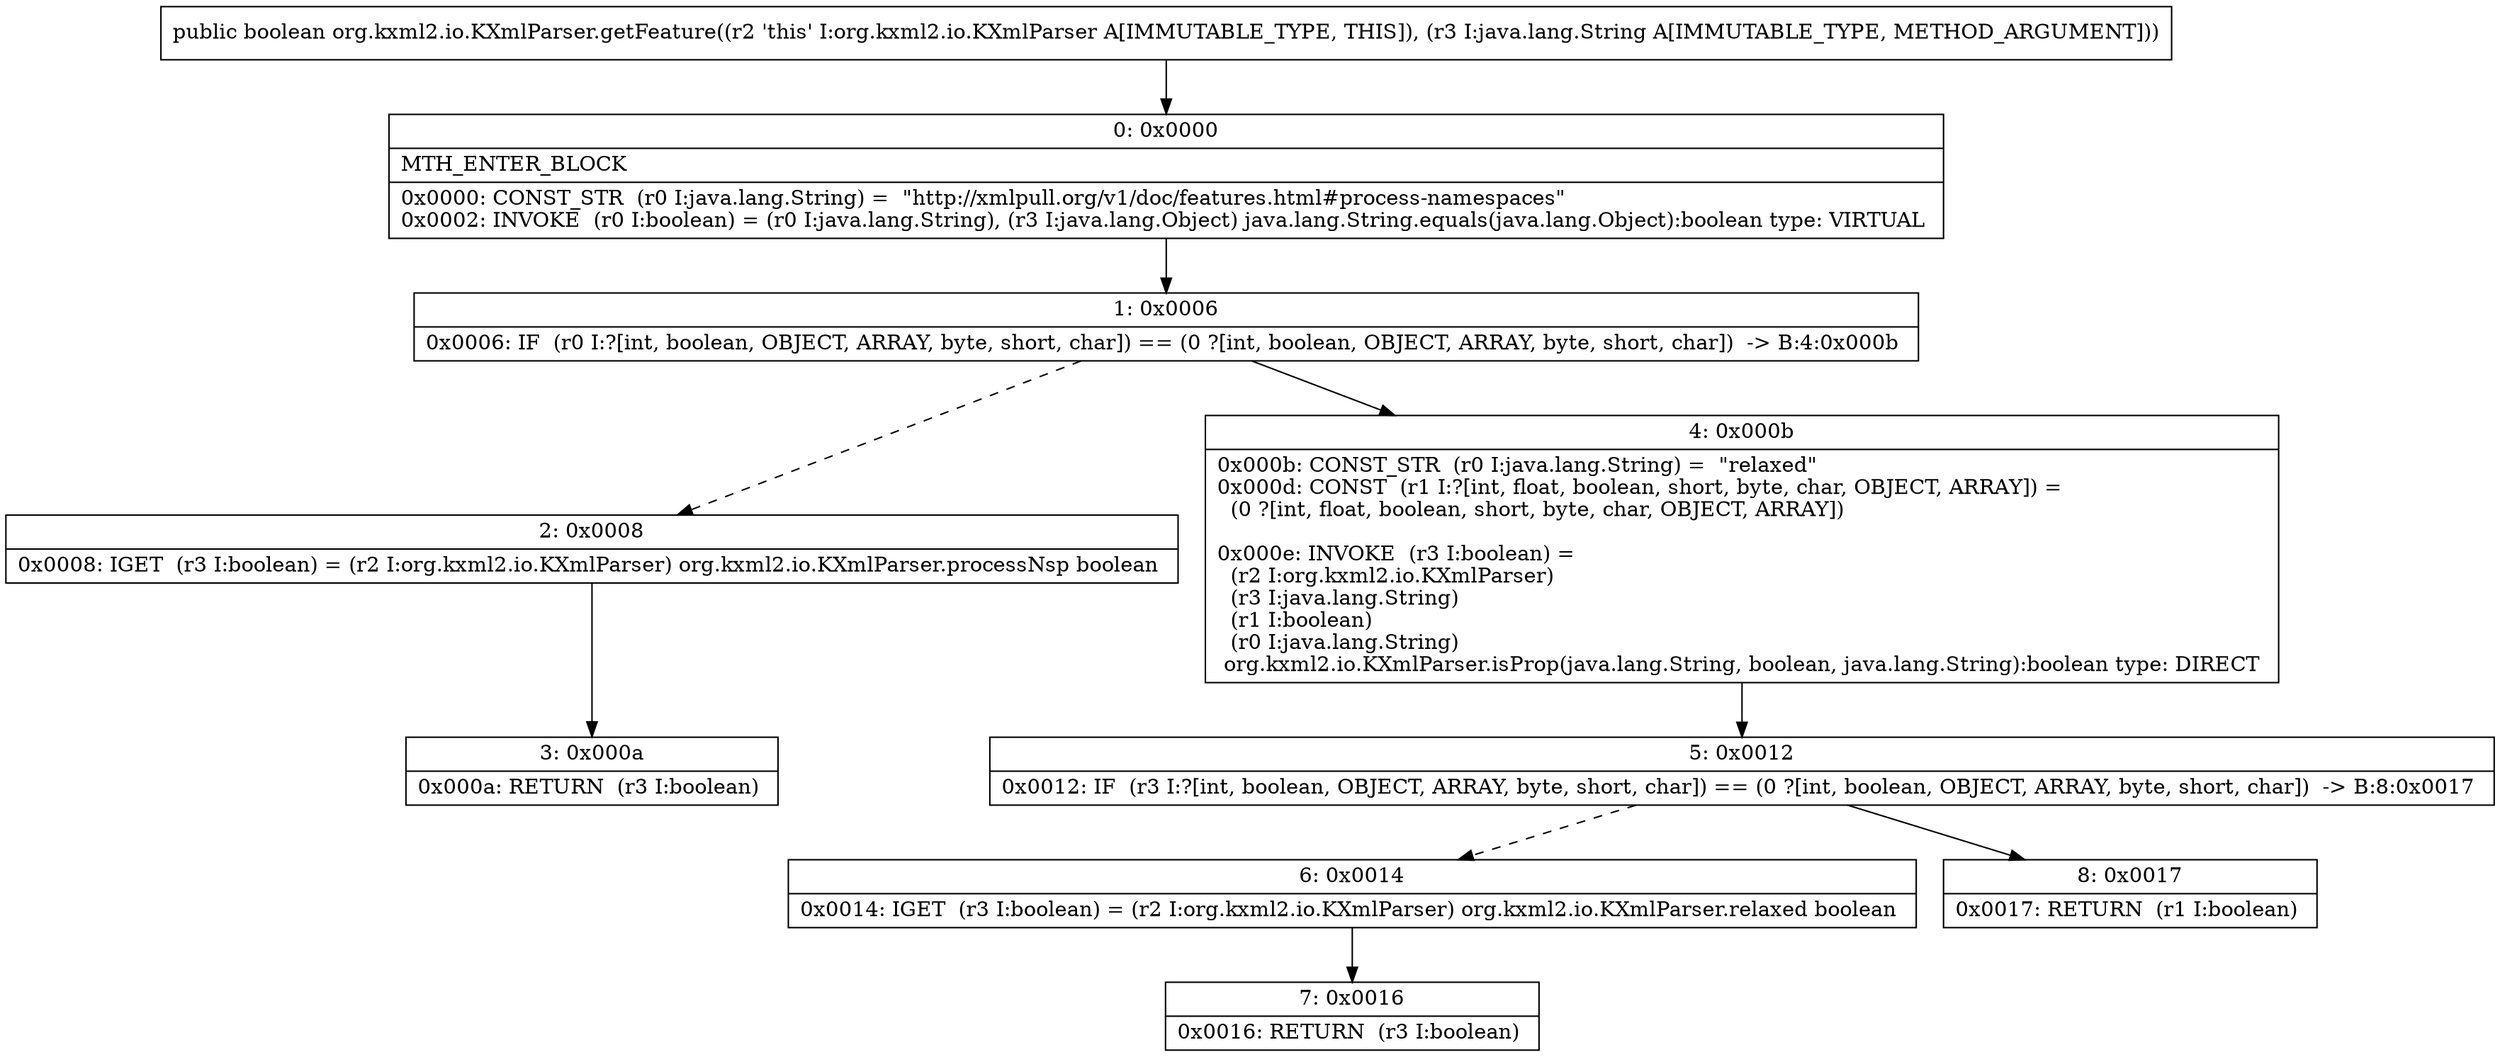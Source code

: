 digraph "CFG fororg.kxml2.io.KXmlParser.getFeature(Ljava\/lang\/String;)Z" {
Node_0 [shape=record,label="{0\:\ 0x0000|MTH_ENTER_BLOCK\l|0x0000: CONST_STR  (r0 I:java.lang.String) =  \"http:\/\/xmlpull.org\/v1\/doc\/features.html#process\-namespaces\" \l0x0002: INVOKE  (r0 I:boolean) = (r0 I:java.lang.String), (r3 I:java.lang.Object) java.lang.String.equals(java.lang.Object):boolean type: VIRTUAL \l}"];
Node_1 [shape=record,label="{1\:\ 0x0006|0x0006: IF  (r0 I:?[int, boolean, OBJECT, ARRAY, byte, short, char]) == (0 ?[int, boolean, OBJECT, ARRAY, byte, short, char])  \-\> B:4:0x000b \l}"];
Node_2 [shape=record,label="{2\:\ 0x0008|0x0008: IGET  (r3 I:boolean) = (r2 I:org.kxml2.io.KXmlParser) org.kxml2.io.KXmlParser.processNsp boolean \l}"];
Node_3 [shape=record,label="{3\:\ 0x000a|0x000a: RETURN  (r3 I:boolean) \l}"];
Node_4 [shape=record,label="{4\:\ 0x000b|0x000b: CONST_STR  (r0 I:java.lang.String) =  \"relaxed\" \l0x000d: CONST  (r1 I:?[int, float, boolean, short, byte, char, OBJECT, ARRAY]) = \l  (0 ?[int, float, boolean, short, byte, char, OBJECT, ARRAY])\l \l0x000e: INVOKE  (r3 I:boolean) = \l  (r2 I:org.kxml2.io.KXmlParser)\l  (r3 I:java.lang.String)\l  (r1 I:boolean)\l  (r0 I:java.lang.String)\l org.kxml2.io.KXmlParser.isProp(java.lang.String, boolean, java.lang.String):boolean type: DIRECT \l}"];
Node_5 [shape=record,label="{5\:\ 0x0012|0x0012: IF  (r3 I:?[int, boolean, OBJECT, ARRAY, byte, short, char]) == (0 ?[int, boolean, OBJECT, ARRAY, byte, short, char])  \-\> B:8:0x0017 \l}"];
Node_6 [shape=record,label="{6\:\ 0x0014|0x0014: IGET  (r3 I:boolean) = (r2 I:org.kxml2.io.KXmlParser) org.kxml2.io.KXmlParser.relaxed boolean \l}"];
Node_7 [shape=record,label="{7\:\ 0x0016|0x0016: RETURN  (r3 I:boolean) \l}"];
Node_8 [shape=record,label="{8\:\ 0x0017|0x0017: RETURN  (r1 I:boolean) \l}"];
MethodNode[shape=record,label="{public boolean org.kxml2.io.KXmlParser.getFeature((r2 'this' I:org.kxml2.io.KXmlParser A[IMMUTABLE_TYPE, THIS]), (r3 I:java.lang.String A[IMMUTABLE_TYPE, METHOD_ARGUMENT])) }"];
MethodNode -> Node_0;
Node_0 -> Node_1;
Node_1 -> Node_2[style=dashed];
Node_1 -> Node_4;
Node_2 -> Node_3;
Node_4 -> Node_5;
Node_5 -> Node_6[style=dashed];
Node_5 -> Node_8;
Node_6 -> Node_7;
}

